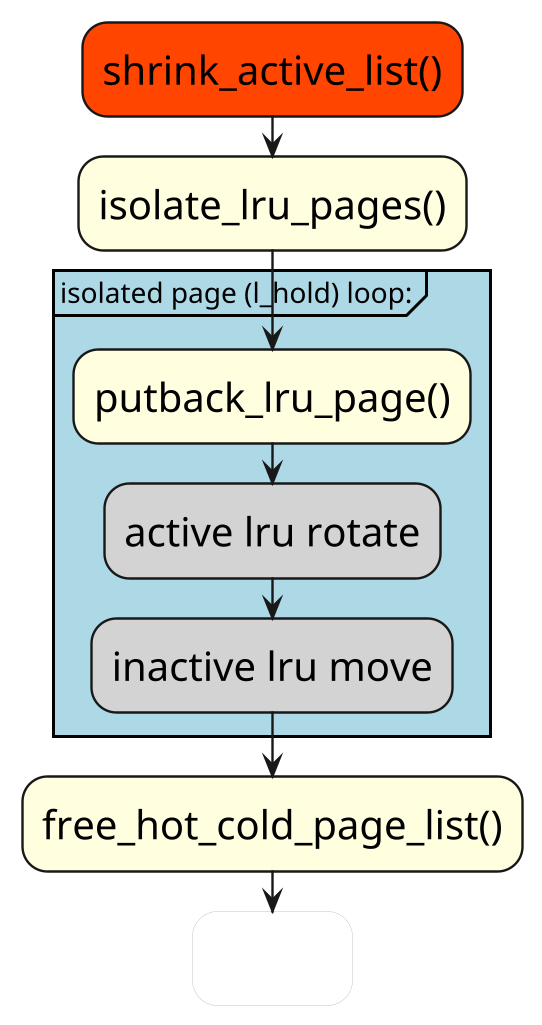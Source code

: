 @startuml

skinparam ComponentStyle rectangle
hide stereotype
scale 2/1

skinparam Activity {
    FontSize 20
    FontColor black
    BorderThickness 1.2
    BackgroundColor transparent
}

skinparam ActivityFontColor<<hide>> transparent
skinparam ActivityBorderThickness<<hide>> 0

skinparam Note {
    FontSize 16
    FontColor black
    BorderThickness 0
    BackgroundColor transparent
}


skinparam Arrow {
    FontSize 16
    FontColor black
    BorderThickness 1.2
    BackgroundColor transparent
}

' start here
#OrangeRed:shrink_active_list();
#LightYellow:isolate_lru_pages();
group #LightBlue "isolated page (l_hold) loop:" {
	#LightYellow:putback_lru_page();
	#LightGrey:active lru rotate;
	#LightGrey:inactive lru move;
}
#LightYellow:free_hot_cold_page_list();
:return;<<hide>>

@enduml
